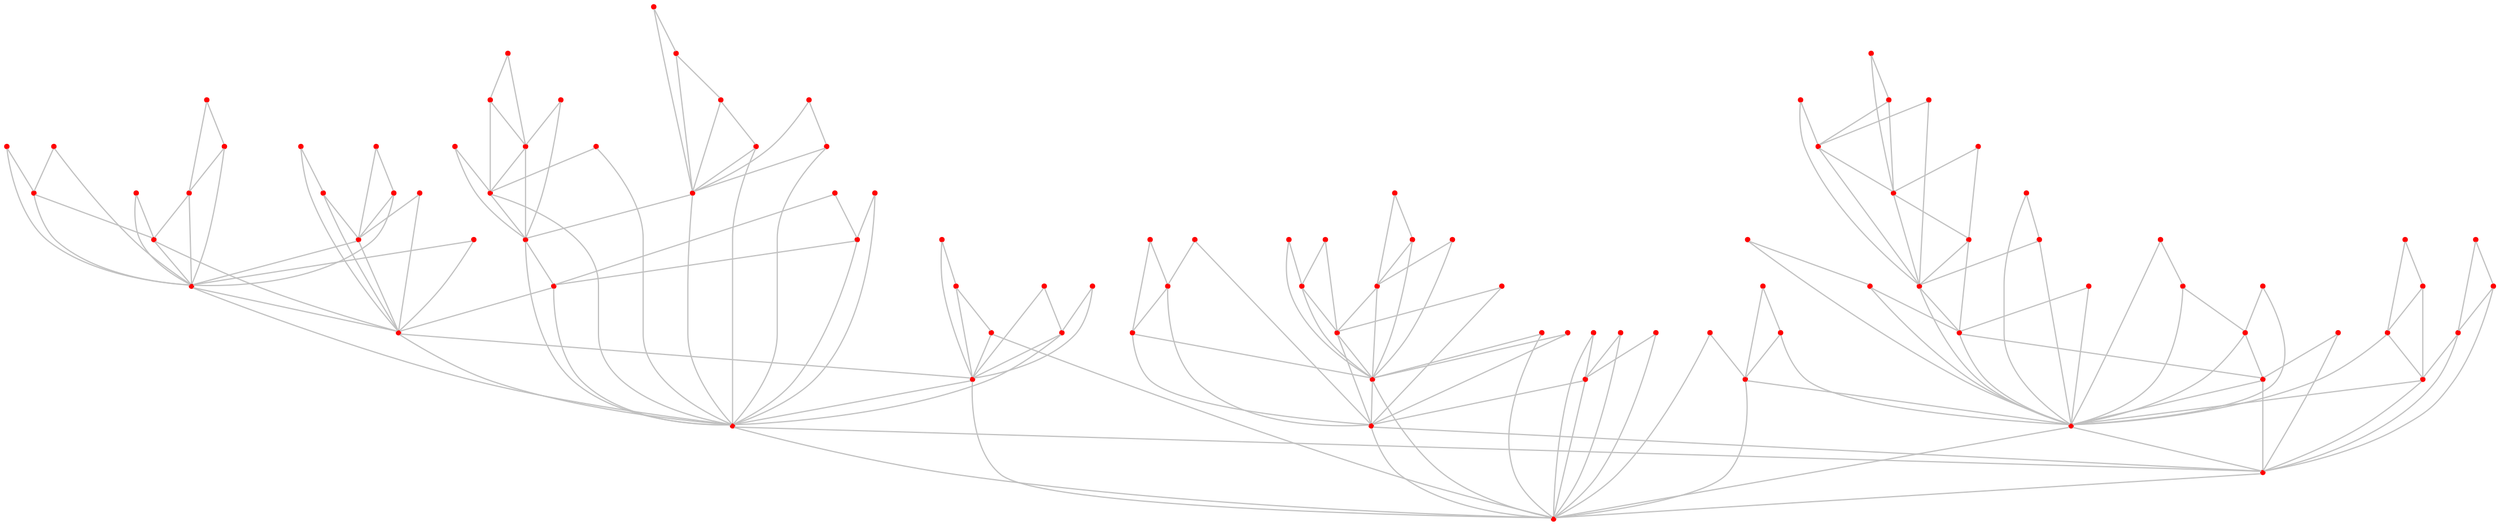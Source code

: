 graph {
	0 [color=red shape=point]
	1 [color=red shape=point]
	2 [color=red shape=point]
	3 [color=red shape=point]
	4 [color=red shape=point]
	5 [color=red shape=point]
	6 [color=red shape=point]
	7 [color=red shape=point]
	8 [color=red shape=point]
	9 [color=red shape=point]
	10 [color=red shape=point]
	11 [color=red shape=point]
	12 [color=red shape=point]
	13 [color=red shape=point]
	14 [color=red shape=point]
	15 [color=red shape=point]
	16 [color=red shape=point]
	17 [color=red shape=point]
	18 [color=red shape=point]
	19 [color=red shape=point]
	20 [color=red shape=point]
	21 [color=red shape=point]
	22 [color=red shape=point]
	23 [color=red shape=point]
	24 [color=red shape=point]
	25 [color=red shape=point]
	26 [color=red shape=point]
	27 [color=red shape=point]
	28 [color=red shape=point]
	29 [color=red shape=point]
	30 [color=red shape=point]
	31 [color=red shape=point]
	32 [color=red shape=point]
	33 [color=red shape=point]
	34 [color=red shape=point]
	35 [color=red shape=point]
	36 [color=red shape=point]
	37 [color=red shape=point]
	38 [color=red shape=point]
	39 [color=red shape=point]
	40 [color=red shape=point]
	41 [color=red shape=point]
	42 [color=red shape=point]
	43 [color=red shape=point]
	44 [color=red shape=point]
	45 [color=red shape=point]
	46 [color=red shape=point]
	47 [color=red shape=point]
	48 [color=red shape=point]
	49 [color=red shape=point]
	50 [color=red shape=point]
	51 [color=red shape=point]
	52 [color=red shape=point]
	53 [color=red shape=point]
	54 [color=red shape=point]
	55 [color=red shape=point]
	56 [color=red shape=point]
	57 [color=red shape=point]
	58 [color=red shape=point]
	59 [color=red shape=point]
	60 [color=red shape=point]
	61 [color=red shape=point]
	62 [color=red shape=point]
	63 [color=red shape=point]
	64 [color=red shape=point]
	65 [color=red shape=point]
	66 [color=red shape=point]
	67 [color=red shape=point]
	68 [color=red shape=point]
	69 [color=red shape=point]
	70 [color=red shape=point]
	71 [color=red shape=point]
	72 [color=red shape=point]
	73 [color=red shape=point]
	74 [color=red shape=point]
	75 [color=red shape=point]
	76 [color=red shape=point]
	77 [color=red shape=point]
	78 [color=red shape=point]
	79 [color=red shape=point]
	80 [color=red shape=point]
	81 [color=red shape=point]
	82 [color=red shape=point]
	83 [color=red shape=point]
	84 [color=red shape=point]
	85 [color=red shape=point]
	86 [color=red shape=point]
	87 [color=red shape=point]
	88 [color=red shape=point]
	89 [color=red shape=point]
	90 [color=red shape=point]
	91 [color=red shape=point]
	92 [color=red shape=point]
	93 [color=red shape=point]
	94 [color=red shape=point]
	95 [color=red shape=point]
	96 [color=red shape=point]
	97 [color=red shape=point]
	98 [color=red shape=point]
	99 [color=red shape=point]
	0 -- 1 [color=gray]
	1 -- 2 [color=gray]
	0 -- 2 [color=gray]
	3 -- 0 [color=gray]
	3 -- 1 [color=gray]
	4 -- 3 [color=gray]
	4 -- 0 [color=gray]
	5 -- 1 [color=gray]
	5 -- 2 [color=gray]
	6 -- 5 [color=gray]
	6 -- 2 [color=gray]
	7 -- 6 [color=gray]
	7 -- 5 [color=gray]
	8 -- 7 [color=gray]
	8 -- 5 [color=gray]
	9 -- 4 [color=gray]
	9 -- 0 [color=gray]
	10 -- 4 [color=gray]
	10 -- 0 [color=gray]
	11 -- 7 [color=gray]
	11 -- 5 [color=gray]
	12 -- 1 [color=gray]
	12 -- 2 [color=gray]
	13 -- 8 [color=gray]
	13 -- 7 [color=gray]
	14 -- 0 [color=gray]
	14 -- 1 [color=gray]
	15 -- 3 [color=gray]
	15 -- 0 [color=gray]
	16 -- 12 [color=gray]
	16 -- 2 [color=gray]
	17 -- 11 [color=gray]
	17 -- 5 [color=gray]
	18 -- 8 [color=gray]
	18 -- 7 [color=gray]
	19 -- 14 [color=gray]
	19 -- 0 [color=gray]
	20 -- 16 [color=gray]
	20 -- 12 [color=gray]
	21 -- 16 [color=gray]
	21 -- 12 [color=gray]
	22 -- 10 [color=gray]
	22 -- 4 [color=gray]
	23 -- 6 [color=gray]
	23 -- 2 [color=gray]
	24 -- 12 [color=gray]
	24 -- 2 [color=gray]
	25 -- 22 [color=gray]
	25 -- 10 [color=gray]
	26 -- 8 [color=gray]
	26 -- 7 [color=gray]
	27 -- 18 [color=gray]
	27 -- 7 [color=gray]
	28 -- 14 [color=gray]
	28 -- 1 [color=gray]
	29 -- 17 [color=gray]
	29 -- 5 [color=gray]
	30 -- 16 [color=gray]
	30 -- 2 [color=gray]
	31 -- 17 [color=gray]
	31 -- 5 [color=gray]
	32 -- 21 [color=gray]
	32 -- 16 [color=gray]
	33 -- 11 [color=gray]
	33 -- 5 [color=gray]
	34 -- 25 [color=gray]
	34 -- 10 [color=gray]
	35 -- 18 [color=gray]
	35 -- 8 [color=gray]
	36 -- 19 [color=gray]
	36 -- 14 [color=gray]
	37 -- 15 [color=gray]
	37 -- 0 [color=gray]
	38 -- 28 [color=gray]
	38 -- 1 [color=gray]
	39 -- 29 [color=gray]
	39 -- 17 [color=gray]
	40 -- 21 [color=gray]
	40 -- 16 [color=gray]
	41 -- 20 [color=gray]
	41 -- 12 [color=gray]
	42 -- 6 [color=gray]
	42 -- 5 [color=gray]
	43 -- 42 [color=gray]
	43 -- 6 [color=gray]
	44 -- 33 [color=gray]
	44 -- 11 [color=gray]
	45 -- 29 [color=gray]
	45 -- 17 [color=gray]
	46 -- 31 [color=gray]
	46 -- 5 [color=gray]
	47 -- 31 [color=gray]
	47 -- 5 [color=gray]
	48 -- 27 [color=gray]
	48 -- 7 [color=gray]
	49 -- 46 [color=gray]
	49 -- 31 [color=gray]
	50 -- 37 [color=gray]
	50 -- 0 [color=gray]
	51 -- 40 [color=gray]
	51 -- 16 [color=gray]
	52 -- 34 [color=gray]
	52 -- 10 [color=gray]
	53 -- 21 [color=gray]
	53 -- 12 [color=gray]
	54 -- 15 [color=gray]
	54 -- 0 [color=gray]
	55 -- 36 [color=gray]
	55 -- 19 [color=gray]
	56 -- 4 [color=gray]
	56 -- 0 [color=gray]
	57 -- 24 [color=gray]
	57 -- 2 [color=gray]
	58 -- 49 [color=gray]
	58 -- 31 [color=gray]
	59 -- 40 [color=gray]
	59 -- 16 [color=gray]
	60 -- 32 [color=gray]
	60 -- 16 [color=gray]
	61 -- 3 [color=gray]
	61 -- 1 [color=gray]
	62 -- 13 [color=gray]
	62 -- 8 [color=gray]
	63 -- 0 [color=gray]
	63 -- 2 [color=gray]
	64 -- 16 [color=gray]
	64 -- 12 [color=gray]
	65 -- 29 [color=gray]
	65 -- 5 [color=gray]
	66 -- 63 [color=gray]
	66 -- 2 [color=gray]
	67 -- 45 [color=gray]
	67 -- 29 [color=gray]
	68 -- 38 [color=gray]
	68 -- 28 [color=gray]
	69 -- 63 [color=gray]
	69 -- 0 [color=gray]
	70 -- 24 [color=gray]
	70 -- 2 [color=gray]
	71 -- 62 [color=gray]
	71 -- 8 [color=gray]
	72 -- 18 [color=gray]
	72 -- 7 [color=gray]
	73 -- 13 [color=gray]
	73 -- 8 [color=gray]
	74 -- 58 [color=gray]
	74 -- 31 [color=gray]
	75 -- 10 [color=gray]
	75 -- 0 [color=gray]
	76 -- 23 [color=gray]
	76 -- 6 [color=gray]
	77 -- 13 [color=gray]
	77 -- 8 [color=gray]
	78 -- 35 [color=gray]
	78 -- 18 [color=gray]
	79 -- 25 [color=gray]
	79 -- 22 [color=gray]
	80 -- 69 [color=gray]
	80 -- 63 [color=gray]
	81 -- 41 [color=gray]
	81 -- 20 [color=gray]
	82 -- 32 [color=gray]
	82 -- 21 [color=gray]
	83 -- 62 [color=gray]
	83 -- 8 [color=gray]
	84 -- 51 [color=gray]
	84 -- 40 [color=gray]
	85 -- 34 [color=gray]
	85 -- 25 [color=gray]
	86 -- 77 [color=gray]
	86 -- 8 [color=gray]
	87 -- 86 [color=gray]
	87 -- 77 [color=gray]
	88 -- 67 [color=gray]
	88 -- 45 [color=gray]
	89 -- 47 [color=gray]
	89 -- 31 [color=gray]
	90 -- 34 [color=gray]
	90 -- 10 [color=gray]
	91 -- 76 [color=gray]
	91 -- 6 [color=gray]
	92 -- 75 [color=gray]
	92 -- 0 [color=gray]
	93 -- 41 [color=gray]
	93 -- 12 [color=gray]
	94 -- 45 [color=gray]
	94 -- 17 [color=gray]
	95 -- 85 [color=gray]
	95 -- 25 [color=gray]
	96 -- 24 [color=gray]
	96 -- 2 [color=gray]
	97 -- 9 [color=gray]
	97 -- 0 [color=gray]
	98 -- 33 [color=gray]
	98 -- 5 [color=gray]
	99 -- 42 [color=gray]
	99 -- 6 [color=gray]
}

